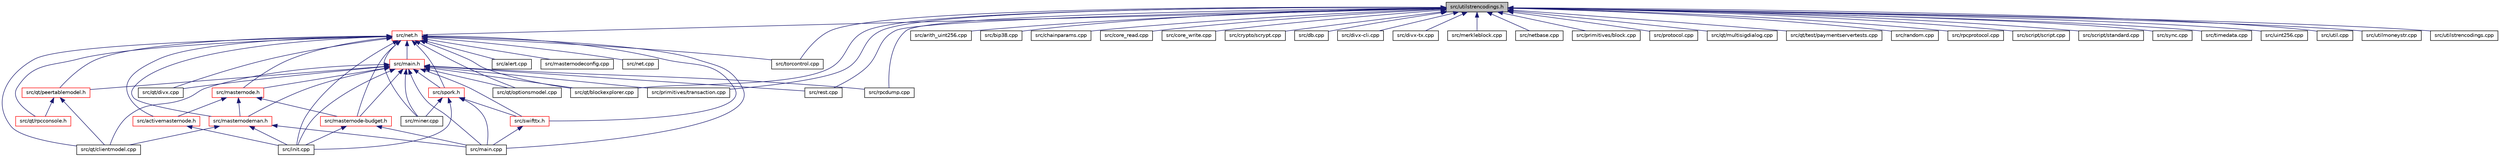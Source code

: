 digraph "src/utilstrencodings.h"
{
  edge [fontname="Helvetica",fontsize="10",labelfontname="Helvetica",labelfontsize="10"];
  node [fontname="Helvetica",fontsize="10",shape=record];
  Node10 [label="src/utilstrencodings.h",height=0.2,width=0.4,color="black", fillcolor="grey75", style="filled", fontcolor="black"];
  Node10 -> Node11 [dir="back",color="midnightblue",fontsize="10",style="solid",fontname="Helvetica"];
  Node11 [label="src/net.h",height=0.2,width=0.4,color="red", fillcolor="white", style="filled",URL="$net_8h.html"];
  Node11 -> Node12 [dir="back",color="midnightblue",fontsize="10",style="solid",fontname="Helvetica"];
  Node12 [label="src/main.h",height=0.2,width=0.4,color="red", fillcolor="white", style="filled",URL="$main_8h.html"];
  Node12 -> Node22 [dir="back",color="midnightblue",fontsize="10",style="solid",fontname="Helvetica"];
  Node22 [label="src/spork.h",height=0.2,width=0.4,color="red", fillcolor="white", style="filled",URL="$spork_8h.html"];
  Node22 -> Node16 [dir="back",color="midnightblue",fontsize="10",style="solid",fontname="Helvetica"];
  Node16 [label="src/init.cpp",height=0.2,width=0.4,color="black", fillcolor="white", style="filled",URL="$init_8cpp.html"];
  Node22 -> Node17 [dir="back",color="midnightblue",fontsize="10",style="solid",fontname="Helvetica"];
  Node17 [label="src/main.cpp",height=0.2,width=0.4,color="black", fillcolor="white", style="filled",URL="$main_8cpp.html"];
  Node22 -> Node27 [dir="back",color="midnightblue",fontsize="10",style="solid",fontname="Helvetica"];
  Node27 [label="src/swifttx.h",height=0.2,width=0.4,color="red", fillcolor="white", style="filled",URL="$swifttx_8h.html"];
  Node27 -> Node17 [dir="back",color="midnightblue",fontsize="10",style="solid",fontname="Helvetica"];
  Node22 -> Node72 [dir="back",color="midnightblue",fontsize="10",style="solid",fontname="Helvetica"];
  Node72 [label="src/miner.cpp",height=0.2,width=0.4,color="black", fillcolor="white", style="filled",URL="$miner_8cpp.html"];
  Node12 -> Node85 [dir="back",color="midnightblue",fontsize="10",style="solid",fontname="Helvetica"];
  Node85 [label="src/masternode.h",height=0.2,width=0.4,color="red", fillcolor="white", style="filled",URL="$masternode_8h.html"];
  Node85 -> Node86 [dir="back",color="midnightblue",fontsize="10",style="solid",fontname="Helvetica"];
  Node86 [label="src/masternodeman.h",height=0.2,width=0.4,color="red", fillcolor="white", style="filled",URL="$masternodeman_8h.html"];
  Node86 -> Node16 [dir="back",color="midnightblue",fontsize="10",style="solid",fontname="Helvetica"];
  Node86 -> Node17 [dir="back",color="midnightblue",fontsize="10",style="solid",fontname="Helvetica"];
  Node86 -> Node87 [dir="back",color="midnightblue",fontsize="10",style="solid",fontname="Helvetica"];
  Node87 [label="src/qt/clientmodel.cpp",height=0.2,width=0.4,color="black", fillcolor="white", style="filled",URL="$clientmodel_8cpp.html"];
  Node85 -> Node76 [dir="back",color="midnightblue",fontsize="10",style="solid",fontname="Helvetica"];
  Node76 [label="src/activemasternode.h",height=0.2,width=0.4,color="red", fillcolor="white", style="filled",URL="$activemasternode_8h.html"];
  Node76 -> Node16 [dir="back",color="midnightblue",fontsize="10",style="solid",fontname="Helvetica"];
  Node85 -> Node88 [dir="back",color="midnightblue",fontsize="10",style="solid",fontname="Helvetica"];
  Node88 [label="src/masternode-budget.h",height=0.2,width=0.4,color="red", fillcolor="white", style="filled",URL="$masternode-budget_8h.html"];
  Node88 -> Node16 [dir="back",color="midnightblue",fontsize="10",style="solid",fontname="Helvetica"];
  Node88 -> Node17 [dir="back",color="midnightblue",fontsize="10",style="solid",fontname="Helvetica"];
  Node12 -> Node86 [dir="back",color="midnightblue",fontsize="10",style="solid",fontname="Helvetica"];
  Node12 -> Node16 [dir="back",color="midnightblue",fontsize="10",style="solid",fontname="Helvetica"];
  Node12 -> Node88 [dir="back",color="midnightblue",fontsize="10",style="solid",fontname="Helvetica"];
  Node12 -> Node17 [dir="back",color="midnightblue",fontsize="10",style="solid",fontname="Helvetica"];
  Node12 -> Node27 [dir="back",color="midnightblue",fontsize="10",style="solid",fontname="Helvetica"];
  Node12 -> Node72 [dir="back",color="midnightblue",fontsize="10",style="solid",fontname="Helvetica"];
  Node12 -> Node101 [dir="back",color="midnightblue",fontsize="10",style="solid",fontname="Helvetica"];
  Node101 [label="src/primitives/transaction.cpp",height=0.2,width=0.4,color="black", fillcolor="white", style="filled",URL="$transaction_8cpp.html"];
  Node12 -> Node102 [dir="back",color="midnightblue",fontsize="10",style="solid",fontname="Helvetica"];
  Node102 [label="src/qt/peertablemodel.h",height=0.2,width=0.4,color="red", fillcolor="white", style="filled",URL="$peertablemodel_8h.html"];
  Node102 -> Node103 [dir="back",color="midnightblue",fontsize="10",style="solid",fontname="Helvetica"];
  Node103 [label="src/qt/rpcconsole.h",height=0.2,width=0.4,color="red", fillcolor="white", style="filled",URL="$rpcconsole_8h.html"];
  Node102 -> Node87 [dir="back",color="midnightblue",fontsize="10",style="solid",fontname="Helvetica"];
  Node12 -> Node18 [dir="back",color="midnightblue",fontsize="10",style="solid",fontname="Helvetica"];
  Node18 [label="src/qt/blockexplorer.cpp",height=0.2,width=0.4,color="black", fillcolor="white", style="filled",URL="$blockexplorer_8cpp.html"];
  Node12 -> Node87 [dir="back",color="midnightblue",fontsize="10",style="solid",fontname="Helvetica"];
  Node12 -> Node106 [dir="back",color="midnightblue",fontsize="10",style="solid",fontname="Helvetica"];
  Node106 [label="src/qt/divx.cpp",height=0.2,width=0.4,color="black", fillcolor="white", style="filled",URL="$divx_8cpp.html"];
  Node12 -> Node20 [dir="back",color="midnightblue",fontsize="10",style="solid",fontname="Helvetica"];
  Node20 [label="src/qt/optionsmodel.cpp",height=0.2,width=0.4,color="black", fillcolor="white", style="filled",URL="$optionsmodel_8cpp.html"];
  Node12 -> Node107 [dir="back",color="midnightblue",fontsize="10",style="solid",fontname="Helvetica"];
  Node107 [label="src/rest.cpp",height=0.2,width=0.4,color="black", fillcolor="white", style="filled",URL="$rest_8cpp.html"];
  Node12 -> Node95 [dir="back",color="midnightblue",fontsize="10",style="solid",fontname="Helvetica"];
  Node95 [label="src/rpcdump.cpp",height=0.2,width=0.4,color="black", fillcolor="white", style="filled",URL="$rpcdump_8cpp.html"];
  Node11 -> Node22 [dir="back",color="midnightblue",fontsize="10",style="solid",fontname="Helvetica"];
  Node11 -> Node85 [dir="back",color="midnightblue",fontsize="10",style="solid",fontname="Helvetica"];
  Node11 -> Node86 [dir="back",color="midnightblue",fontsize="10",style="solid",fontname="Helvetica"];
  Node11 -> Node76 [dir="back",color="midnightblue",fontsize="10",style="solid",fontname="Helvetica"];
  Node11 -> Node116 [dir="back",color="midnightblue",fontsize="10",style="solid",fontname="Helvetica"];
  Node116 [label="src/alert.cpp",height=0.2,width=0.4,color="black", fillcolor="white", style="filled",URL="$alert_8cpp.html"];
  Node11 -> Node88 [dir="back",color="midnightblue",fontsize="10",style="solid",fontname="Helvetica"];
  Node11 -> Node16 [dir="back",color="midnightblue",fontsize="10",style="solid",fontname="Helvetica"];
  Node11 -> Node17 [dir="back",color="midnightblue",fontsize="10",style="solid",fontname="Helvetica"];
  Node11 -> Node27 [dir="back",color="midnightblue",fontsize="10",style="solid",fontname="Helvetica"];
  Node11 -> Node117 [dir="back",color="midnightblue",fontsize="10",style="solid",fontname="Helvetica"];
  Node117 [label="src/masternodeconfig.cpp",height=0.2,width=0.4,color="black", fillcolor="white", style="filled",URL="$masternodeconfig_8cpp.html"];
  Node11 -> Node72 [dir="back",color="midnightblue",fontsize="10",style="solid",fontname="Helvetica"];
  Node11 -> Node83 [dir="back",color="midnightblue",fontsize="10",style="solid",fontname="Helvetica"];
  Node83 [label="src/net.cpp",height=0.2,width=0.4,color="black", fillcolor="white", style="filled",URL="$net_8cpp.html"];
  Node11 -> Node102 [dir="back",color="midnightblue",fontsize="10",style="solid",fontname="Helvetica"];
  Node11 -> Node103 [dir="back",color="midnightblue",fontsize="10",style="solid",fontname="Helvetica"];
  Node11 -> Node18 [dir="back",color="midnightblue",fontsize="10",style="solid",fontname="Helvetica"];
  Node11 -> Node87 [dir="back",color="midnightblue",fontsize="10",style="solid",fontname="Helvetica"];
  Node11 -> Node106 [dir="back",color="midnightblue",fontsize="10",style="solid",fontname="Helvetica"];
  Node11 -> Node20 [dir="back",color="midnightblue",fontsize="10",style="solid",fontname="Helvetica"];
  Node11 -> Node118 [dir="back",color="midnightblue",fontsize="10",style="solid",fontname="Helvetica"];
  Node118 [label="src/torcontrol.cpp",height=0.2,width=0.4,color="black", fillcolor="white", style="filled",URL="$torcontrol_8cpp.html"];
  Node10 -> Node119 [dir="back",color="midnightblue",fontsize="10",style="solid",fontname="Helvetica"];
  Node119 [label="src/arith_uint256.cpp",height=0.2,width=0.4,color="black", fillcolor="white", style="filled",URL="$arith__uint256_8cpp.html"];
  Node10 -> Node120 [dir="back",color="midnightblue",fontsize="10",style="solid",fontname="Helvetica"];
  Node120 [label="src/bip38.cpp",height=0.2,width=0.4,color="black", fillcolor="white", style="filled",URL="$bip38_8cpp.html"];
  Node10 -> Node121 [dir="back",color="midnightblue",fontsize="10",style="solid",fontname="Helvetica"];
  Node121 [label="src/chainparams.cpp",height=0.2,width=0.4,color="black", fillcolor="white", style="filled",URL="$chainparams_8cpp.html"];
  Node10 -> Node122 [dir="back",color="midnightblue",fontsize="10",style="solid",fontname="Helvetica"];
  Node122 [label="src/core_read.cpp",height=0.2,width=0.4,color="black", fillcolor="white", style="filled",URL="$core__read_8cpp.html"];
  Node10 -> Node123 [dir="back",color="midnightblue",fontsize="10",style="solid",fontname="Helvetica"];
  Node123 [label="src/core_write.cpp",height=0.2,width=0.4,color="black", fillcolor="white", style="filled",URL="$core__write_8cpp.html"];
  Node10 -> Node124 [dir="back",color="midnightblue",fontsize="10",style="solid",fontname="Helvetica"];
  Node124 [label="src/crypto/scrypt.cpp",height=0.2,width=0.4,color="black", fillcolor="white", style="filled",URL="$scrypt_8cpp.html"];
  Node10 -> Node125 [dir="back",color="midnightblue",fontsize="10",style="solid",fontname="Helvetica"];
  Node125 [label="src/db.cpp",height=0.2,width=0.4,color="black", fillcolor="white", style="filled",URL="$db_8cpp.html"];
  Node10 -> Node126 [dir="back",color="midnightblue",fontsize="10",style="solid",fontname="Helvetica"];
  Node126 [label="src/divx-cli.cpp",height=0.2,width=0.4,color="black", fillcolor="white", style="filled",URL="$divx-cli_8cpp.html"];
  Node10 -> Node127 [dir="back",color="midnightblue",fontsize="10",style="solid",fontname="Helvetica"];
  Node127 [label="src/divx-tx.cpp",height=0.2,width=0.4,color="black", fillcolor="white", style="filled",URL="$divx-tx_8cpp.html"];
  Node10 -> Node128 [dir="back",color="midnightblue",fontsize="10",style="solid",fontname="Helvetica"];
  Node128 [label="src/merkleblock.cpp",height=0.2,width=0.4,color="black", fillcolor="white", style="filled",URL="$merkleblock_8cpp.html"];
  Node10 -> Node129 [dir="back",color="midnightblue",fontsize="10",style="solid",fontname="Helvetica"];
  Node129 [label="src/netbase.cpp",height=0.2,width=0.4,color="black", fillcolor="white", style="filled",URL="$netbase_8cpp.html"];
  Node10 -> Node130 [dir="back",color="midnightblue",fontsize="10",style="solid",fontname="Helvetica"];
  Node130 [label="src/primitives/block.cpp",height=0.2,width=0.4,color="black", fillcolor="white", style="filled",URL="$block_8cpp.html"];
  Node10 -> Node101 [dir="back",color="midnightblue",fontsize="10",style="solid",fontname="Helvetica"];
  Node10 -> Node131 [dir="back",color="midnightblue",fontsize="10",style="solid",fontname="Helvetica"];
  Node131 [label="src/protocol.cpp",height=0.2,width=0.4,color="black", fillcolor="white", style="filled",URL="$protocol_8cpp.html"];
  Node10 -> Node18 [dir="back",color="midnightblue",fontsize="10",style="solid",fontname="Helvetica"];
  Node10 -> Node37 [dir="back",color="midnightblue",fontsize="10",style="solid",fontname="Helvetica"];
  Node37 [label="src/qt/multisigdialog.cpp",height=0.2,width=0.4,color="black", fillcolor="white", style="filled",URL="$multisigdialog_8cpp.html"];
  Node10 -> Node48 [dir="back",color="midnightblue",fontsize="10",style="solid",fontname="Helvetica"];
  Node48 [label="src/qt/test/paymentservertests.cpp",height=0.2,width=0.4,color="black", fillcolor="white", style="filled",URL="$paymentservertests_8cpp.html"];
  Node10 -> Node132 [dir="back",color="midnightblue",fontsize="10",style="solid",fontname="Helvetica"];
  Node132 [label="src/random.cpp",height=0.2,width=0.4,color="black", fillcolor="white", style="filled",URL="$random_8cpp.html"];
  Node10 -> Node107 [dir="back",color="midnightblue",fontsize="10",style="solid",fontname="Helvetica"];
  Node10 -> Node95 [dir="back",color="midnightblue",fontsize="10",style="solid",fontname="Helvetica"];
  Node10 -> Node133 [dir="back",color="midnightblue",fontsize="10",style="solid",fontname="Helvetica"];
  Node133 [label="src/rpcprotocol.cpp",height=0.2,width=0.4,color="black", fillcolor="white", style="filled",URL="$rpcprotocol_8cpp.html"];
  Node10 -> Node134 [dir="back",color="midnightblue",fontsize="10",style="solid",fontname="Helvetica"];
  Node134 [label="src/script/script.cpp",height=0.2,width=0.4,color="black", fillcolor="white", style="filled",URL="$script_8cpp.html"];
  Node10 -> Node135 [dir="back",color="midnightblue",fontsize="10",style="solid",fontname="Helvetica"];
  Node135 [label="src/script/standard.cpp",height=0.2,width=0.4,color="black", fillcolor="white", style="filled",URL="$standard_8cpp.html"];
  Node10 -> Node136 [dir="back",color="midnightblue",fontsize="10",style="solid",fontname="Helvetica"];
  Node136 [label="src/sync.cpp",height=0.2,width=0.4,color="black", fillcolor="white", style="filled",URL="$sync_8cpp.html"];
  Node10 -> Node137 [dir="back",color="midnightblue",fontsize="10",style="solid",fontname="Helvetica"];
  Node137 [label="src/timedata.cpp",height=0.2,width=0.4,color="black", fillcolor="white", style="filled",URL="$timedata_8cpp.html"];
  Node10 -> Node118 [dir="back",color="midnightblue",fontsize="10",style="solid",fontname="Helvetica"];
  Node10 -> Node138 [dir="back",color="midnightblue",fontsize="10",style="solid",fontname="Helvetica"];
  Node138 [label="src/uint256.cpp",height=0.2,width=0.4,color="black", fillcolor="white", style="filled",URL="$uint256_8cpp.html"];
  Node10 -> Node139 [dir="back",color="midnightblue",fontsize="10",style="solid",fontname="Helvetica"];
  Node139 [label="src/util.cpp",height=0.2,width=0.4,color="black", fillcolor="white", style="filled",URL="$util_8cpp.html"];
  Node10 -> Node140 [dir="back",color="midnightblue",fontsize="10",style="solid",fontname="Helvetica"];
  Node140 [label="src/utilmoneystr.cpp",height=0.2,width=0.4,color="black", fillcolor="white", style="filled",URL="$utilmoneystr_8cpp.html"];
  Node10 -> Node141 [dir="back",color="midnightblue",fontsize="10",style="solid",fontname="Helvetica"];
  Node141 [label="src/utilstrencodings.cpp",height=0.2,width=0.4,color="black", fillcolor="white", style="filled",URL="$utilstrencodings_8cpp.html"];
}
